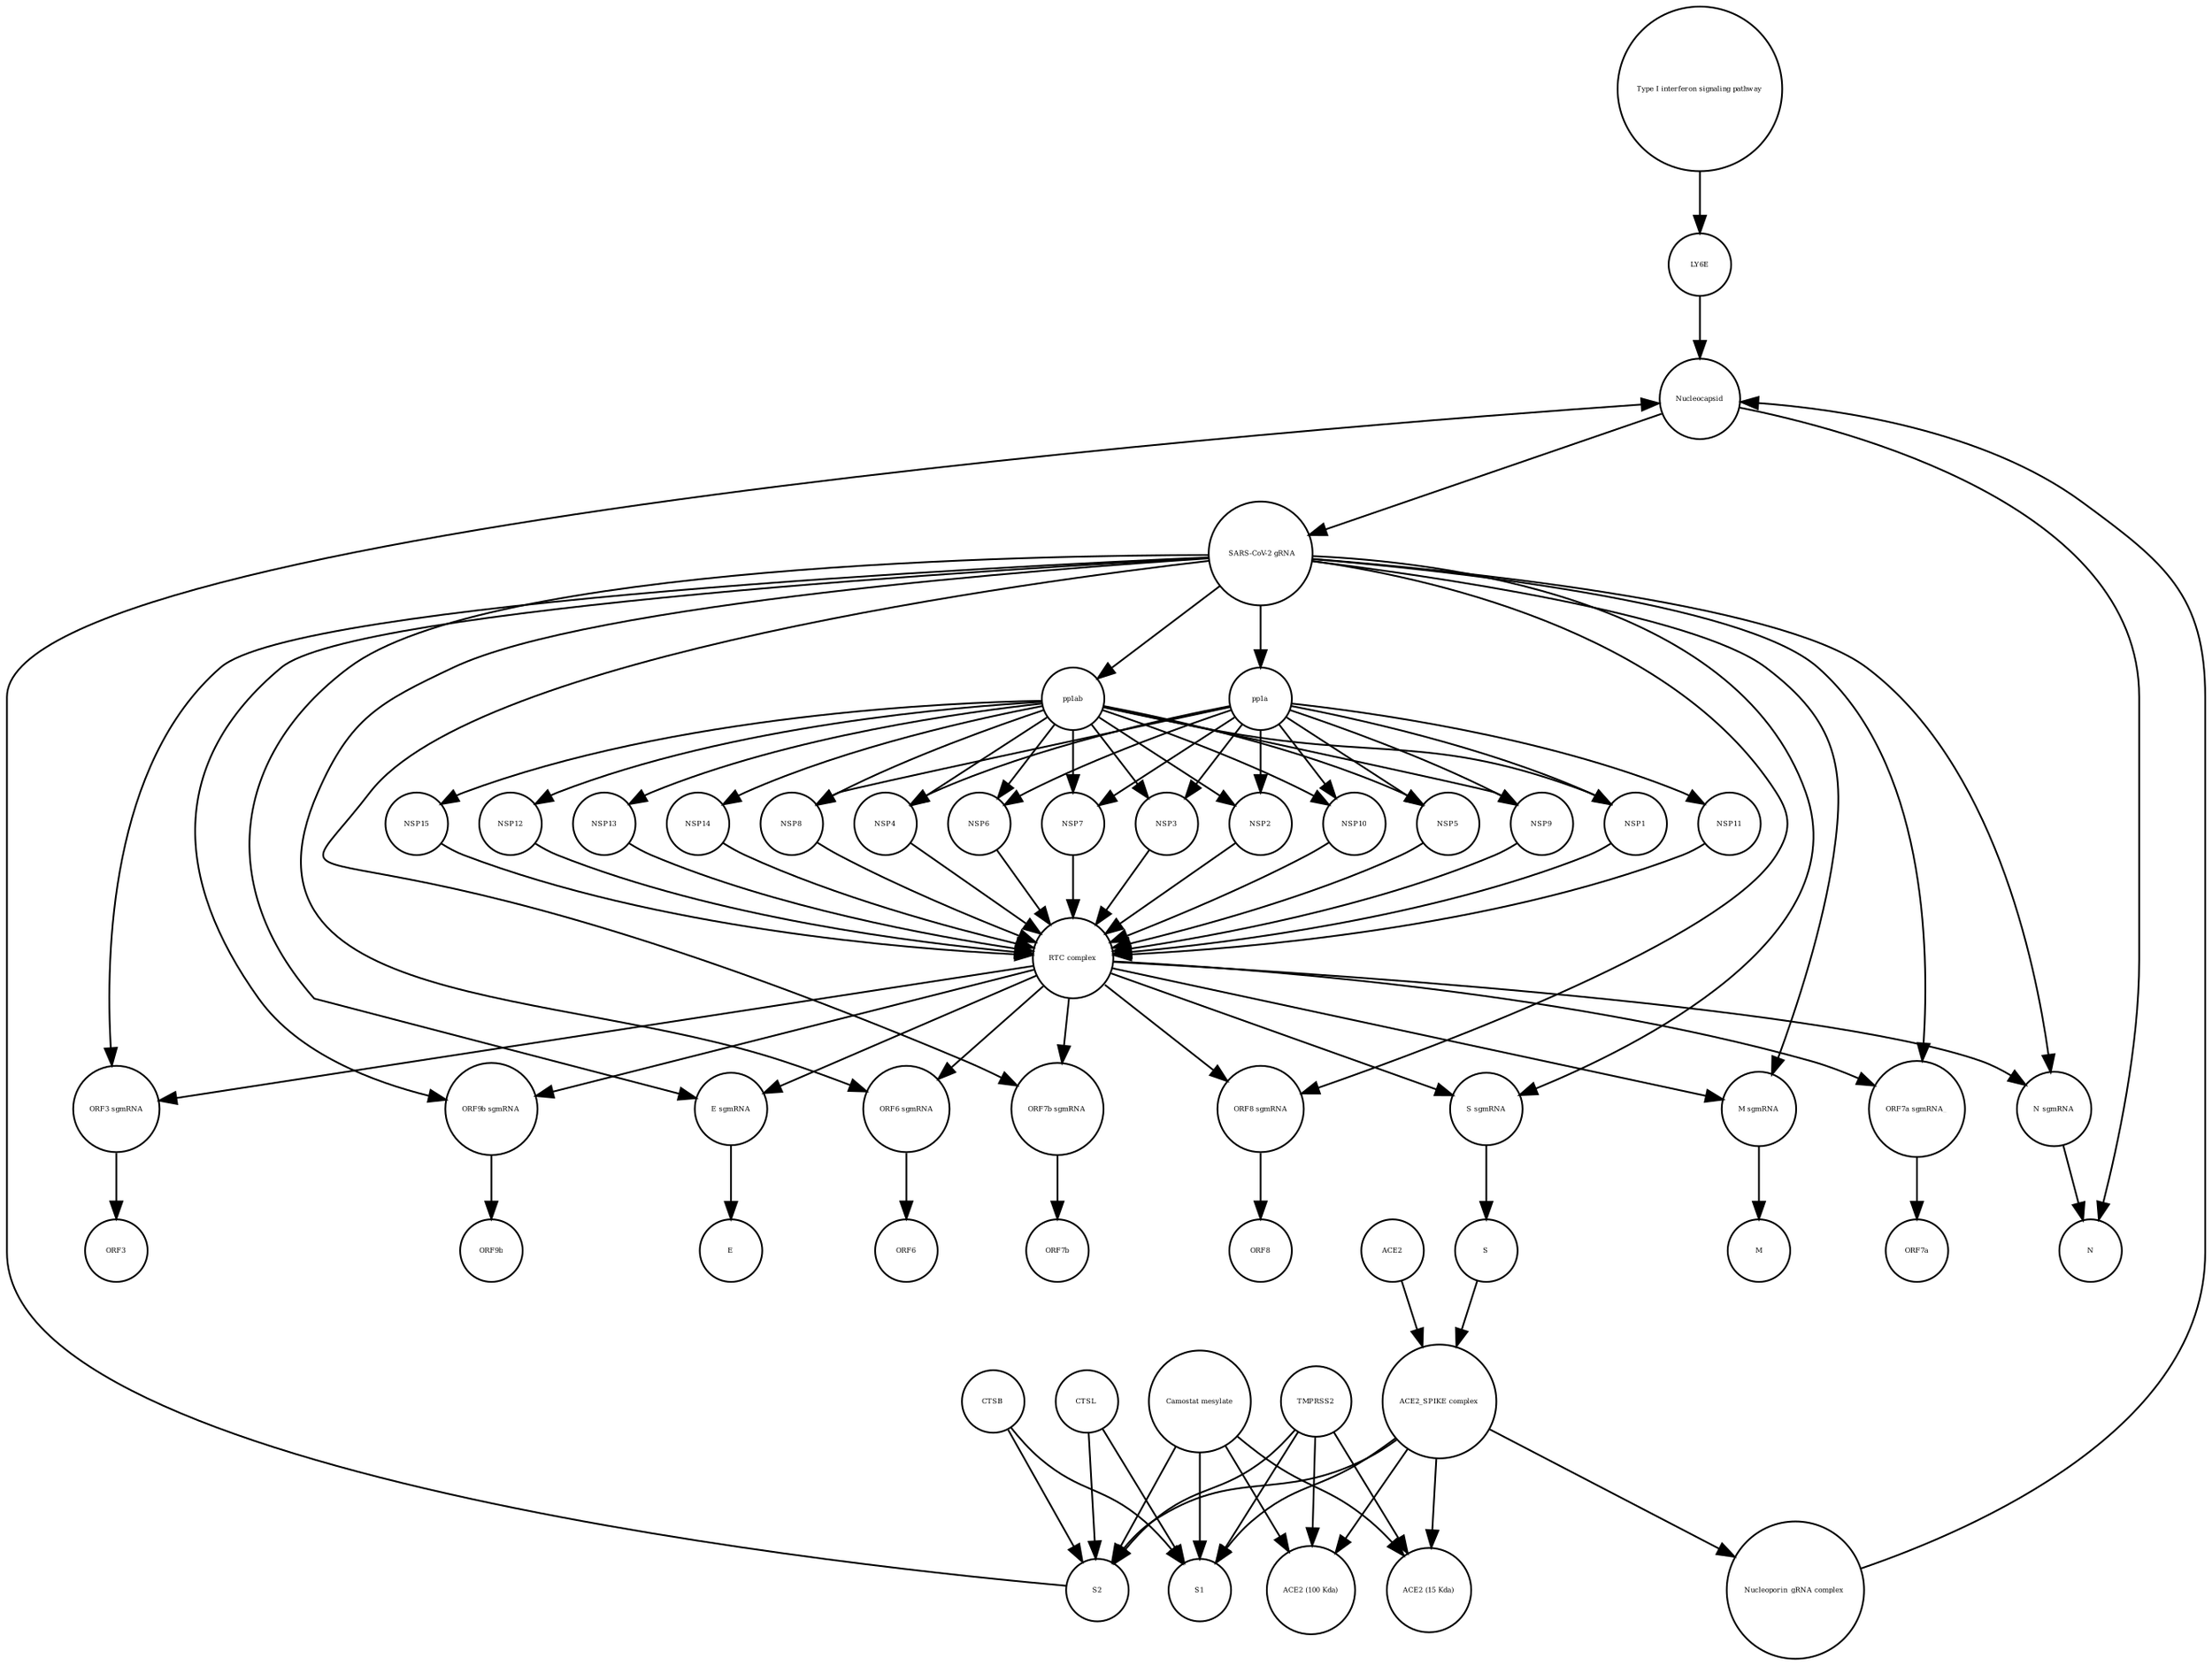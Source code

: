strict digraph  {
"Type I interferon signaling pathway" [annotation="", bipartite=0, cls=phenotype, fontsize=4, label="Type I interferon signaling pathway", shape=circle];
LY6E [annotation="", bipartite=0, cls=macromolecule, fontsize=4, label=LY6E, shape=circle];
N [annotation="", bipartite=0, cls=macromolecule, fontsize=4, label=N, shape=circle];
pp1a [annotation="", bipartite=0, cls=macromolecule, fontsize=4, label=pp1a, shape=circle];
"S sgmRNA" [annotation="", bipartite=0, cls="nucleic acid feature", fontsize=4, label="S sgmRNA", shape=circle];
NSP10 [annotation="", bipartite=0, cls=macromolecule, fontsize=4, label=NSP10, shape=circle];
S1 [annotation="", bipartite=0, cls=macromolecule, fontsize=4, label=S1, shape=circle];
pp1ab [annotation="", bipartite=0, cls=macromolecule, fontsize=4, label=pp1ab, shape=circle];
ORF6 [annotation="", bipartite=0, cls=macromolecule, fontsize=4, label=ORF6, shape=circle];
NSP12 [annotation="", bipartite=0, cls=macromolecule, fontsize=4, label=NSP12, shape=circle];
ORF8 [annotation="", bipartite=0, cls=macromolecule, fontsize=4, label=ORF8, shape=circle];
NSP5 [annotation="", bipartite=0, cls=macromolecule, fontsize=4, label=NSP5, shape=circle];
"ORF6 sgmRNA" [annotation="", bipartite=0, cls="nucleic acid feature", fontsize=4, label="ORF6 sgmRNA", shape=circle];
NSP9 [annotation="", bipartite=0, cls=macromolecule, fontsize=4, label=NSP9, shape=circle];
Nucleocapsid [annotation="", bipartite=0, cls=complex, fontsize=4, label=Nucleocapsid, shape=circle];
M [annotation="", bipartite=0, cls=macromolecule, fontsize=4, label=M, shape=circle];
S [annotation="", bipartite=0, cls=macromolecule, fontsize=4, label=S, shape=circle];
"ORF7b sgmRNA" [annotation="", bipartite=0, cls="nucleic acid feature", fontsize=4, label="ORF7b sgmRNA", shape=circle];
ACE2 [annotation="", bipartite=0, cls=macromolecule, fontsize=4, label=ACE2, shape=circle];
NSP1 [annotation="", bipartite=0, cls=macromolecule, fontsize=4, label=NSP1, shape=circle];
ORF3 [annotation="", bipartite=0, cls=macromolecule, fontsize=4, label=ORF3, shape=circle];
NSP8 [annotation="", bipartite=0, cls=macromolecule, fontsize=4, label=NSP8, shape=circle];
"N sgmRNA" [annotation="", bipartite=0, cls="nucleic acid feature", fontsize=4, label="N sgmRNA", shape=circle];
ORF9b [annotation="", bipartite=0, cls=macromolecule, fontsize=4, label=ORF9b, shape=circle];
NSP13 [annotation="", bipartite=0, cls=macromolecule, fontsize=4, label=NSP13, shape=circle];
ORF7b [annotation="", bipartite=0, cls=macromolecule, fontsize=4, label=ORF7b, shape=circle];
CTSL [annotation="", bipartite=0, cls=macromolecule, fontsize=4, label=CTSL, shape=circle];
NSP11 [annotation="", bipartite=0, cls=macromolecule, fontsize=4, label=NSP11, shape=circle];
"ORF8 sgmRNA" [annotation="", bipartite=0, cls="nucleic acid feature", fontsize=4, label="ORF8 sgmRNA", shape=circle];
TMPRSS2 [annotation="", bipartite=0, cls=macromolecule, fontsize=4, label=TMPRSS2, shape=circle];
"ACE2 (15 Kda)" [annotation="", bipartite=0, cls=macromolecule, fontsize=4, label="ACE2 (15 Kda)", shape=circle];
CTSB [annotation="", bipartite=0, cls=macromolecule, fontsize=4, label=CTSB, shape=circle];
NSP14 [annotation="", bipartite=0, cls=macromolecule, fontsize=4, label=NSP14, shape=circle];
"M sgmRNA" [annotation="", bipartite=0, cls="nucleic acid feature", fontsize=4, label="M sgmRNA", shape=circle];
NSP4 [annotation="", bipartite=0, cls=macromolecule, fontsize=4, label=NSP4, shape=circle];
E [annotation="", bipartite=0, cls=macromolecule, fontsize=4, label=E, shape=circle];
NSP6 [annotation="", bipartite=0, cls=macromolecule, fontsize=4, label=NSP6, shape=circle];
"ORF7a sgmRNA_" [annotation="", bipartite=0, cls="nucleic acid feature", fontsize=4, label="ORF7a sgmRNA_", shape=circle];
"ACE2 (100 Kda)" [annotation="", bipartite=0, cls=macromolecule, fontsize=4, label="ACE2 (100 Kda)", shape=circle];
"ACE2_SPIKE complex" [annotation="", bipartite=0, cls=complex, fontsize=4, label="ACE2_SPIKE complex", shape=circle];
"RTC complex" [annotation="", bipartite=0, cls=complex, fontsize=4, label="RTC complex", shape=circle];
NSP7 [annotation="", bipartite=0, cls=macromolecule, fontsize=4, label=NSP7, shape=circle];
S2 [annotation="", bipartite=0, cls=macromolecule, fontsize=4, label=S2, shape=circle];
NSP15 [annotation="", bipartite=0, cls=macromolecule, fontsize=4, label=NSP15, shape=circle];
NSP3 [annotation="", bipartite=0, cls=macromolecule, fontsize=4, label=NSP3, shape=circle];
"Nucleoporin_gRNA complex " [annotation="", bipartite=0, cls=complex, fontsize=4, label="Nucleoporin_gRNA complex ", shape=circle];
NSP2 [annotation="", bipartite=0, cls=macromolecule, fontsize=4, label=NSP2, shape=circle];
"Camostat mesylate" [annotation="urn_miriam_pubchem.compound_2536", bipartite=0, cls="simple chemical", fontsize=4, label="Camostat mesylate", shape=circle];
ORF7a [annotation="", bipartite=0, cls=macromolecule, fontsize=4, label=ORF7a, shape=circle];
"ORF3 sgmRNA" [annotation="", bipartite=0, cls="nucleic acid feature", fontsize=4, label="ORF3 sgmRNA", shape=circle];
" SARS-CoV-2 gRNA" [annotation="", bipartite=0, cls="nucleic acid feature", fontsize=4, label=" SARS-CoV-2 gRNA", shape=circle];
"ORF9b sgmRNA" [annotation="", bipartite=0, cls="nucleic acid feature", fontsize=4, label="ORF9b sgmRNA", shape=circle];
"E sgmRNA" [annotation="", bipartite=0, cls="nucleic acid feature", fontsize=4, label="E sgmRNA", shape=circle];
"Type I interferon signaling pathway" -> LY6E  [annotation="", interaction_type=stimulation];
LY6E -> Nucleocapsid  [annotation="urn_miriam_doi_10.1101%2F2020.03.05.979260|urn_miriam_doi_10.1101%2F2020.04.02.021469", interaction_type=inhibition];
pp1a -> NSP7  [annotation=urn_miriam_pubmed_31226023, interaction_type=catalysis];
pp1a -> NSP11  [annotation=urn_miriam_pubmed_31226023, interaction_type=catalysis];
pp1a -> NSP3  [annotation=urn_miriam_pubmed_31226023, interaction_type=catalysis];
pp1a -> NSP10  [annotation=urn_miriam_pubmed_31226023, interaction_type=catalysis];
pp1a -> NSP1  [annotation=urn_miriam_pubmed_31226023, interaction_type=catalysis];
pp1a -> NSP2  [annotation=urn_miriam_pubmed_31226023, interaction_type=catalysis];
pp1a -> NSP4  [annotation=urn_miriam_pubmed_31226023, interaction_type=catalysis];
pp1a -> NSP8  [annotation=urn_miriam_pubmed_31226023, interaction_type=catalysis];
pp1a -> NSP5  [annotation=urn_miriam_pubmed_31226023, interaction_type=catalysis];
pp1a -> NSP6  [annotation=urn_miriam_pubmed_31226023, interaction_type=catalysis];
pp1a -> NSP9  [annotation=urn_miriam_pubmed_31226023, interaction_type=catalysis];
"S sgmRNA" -> S  [annotation="", interaction_type=production];
NSP10 -> "RTC complex"  [annotation="", interaction_type=production];
pp1ab -> NSP7  [annotation=urn_miriam_pubmed_31226023, interaction_type=catalysis];
pp1ab -> NSP15  [annotation=urn_miriam_pubmed_31226023, interaction_type=catalysis];
pp1ab -> NSP9  [annotation=urn_miriam_pubmed_31226023, interaction_type=catalysis];
pp1ab -> NSP14  [annotation=urn_miriam_pubmed_31226023, interaction_type=catalysis];
pp1ab -> NSP3  [annotation=urn_miriam_pubmed_31226023, interaction_type=catalysis];
pp1ab -> NSP1  [annotation=urn_miriam_pubmed_31226023, interaction_type=catalysis];
pp1ab -> NSP2  [annotation=urn_miriam_pubmed_31226023, interaction_type=catalysis];
pp1ab -> NSP12  [annotation=urn_miriam_pubmed_31226023, interaction_type=catalysis];
pp1ab -> NSP4  [annotation=urn_miriam_pubmed_31226023, interaction_type=catalysis];
pp1ab -> NSP10  [annotation=urn_miriam_pubmed_31226023, interaction_type=catalysis];
pp1ab -> NSP8  [annotation=urn_miriam_pubmed_31226023, interaction_type=catalysis];
pp1ab -> NSP5  [annotation=urn_miriam_pubmed_31226023, interaction_type=catalysis];
pp1ab -> NSP6  [annotation=urn_miriam_pubmed_31226023, interaction_type=catalysis];
pp1ab -> NSP13  [annotation=urn_miriam_pubmed_31226023, interaction_type=catalysis];
NSP12 -> "RTC complex"  [annotation="", interaction_type=production];
NSP5 -> "RTC complex"  [annotation="", interaction_type=production];
"ORF6 sgmRNA" -> ORF6  [annotation="", interaction_type=production];
NSP9 -> "RTC complex"  [annotation="", interaction_type=production];
Nucleocapsid -> N  [annotation="", interaction_type=production];
Nucleocapsid -> " SARS-CoV-2 gRNA"  [annotation="", interaction_type=production];
S -> "ACE2_SPIKE complex"  [annotation="", interaction_type=production];
"ORF7b sgmRNA" -> ORF7b  [annotation="", interaction_type=production];
ACE2 -> "ACE2_SPIKE complex"  [annotation="", interaction_type=production];
NSP1 -> "RTC complex"  [annotation="", interaction_type=production];
NSP8 -> "RTC complex"  [annotation="", interaction_type=production];
"N sgmRNA" -> N  [annotation="", interaction_type=production];
NSP13 -> "RTC complex"  [annotation="", interaction_type=production];
CTSL -> S2  [annotation=urn_miriam_pubmed_32142651, interaction_type=catalysis];
CTSL -> S1  [annotation=urn_miriam_pubmed_32142651, interaction_type=catalysis];
NSP11 -> "RTC complex"  [annotation="", interaction_type=production];
"ORF8 sgmRNA" -> ORF8  [annotation="", interaction_type=production];
TMPRSS2 -> S2  [annotation="urn_miriam_pubmed_32142651|urn_miriam_pubmed_32094589|urn_miriam_pubmed_24227843", interaction_type=catalysis];
TMPRSS2 -> "ACE2 (15 Kda)"  [annotation="urn_miriam_pubmed_32142651|urn_miriam_pubmed_32094589|urn_miriam_pubmed_24227843", interaction_type=catalysis];
TMPRSS2 -> "ACE2 (100 Kda)"  [annotation="urn_miriam_pubmed_32142651|urn_miriam_pubmed_32094589|urn_miriam_pubmed_24227843", interaction_type=catalysis];
TMPRSS2 -> S1  [annotation="urn_miriam_pubmed_32142651|urn_miriam_pubmed_32094589|urn_miriam_pubmed_24227843", interaction_type=catalysis];
CTSB -> S2  [annotation=urn_miriam_pubmed_32142651, interaction_type=catalysis];
CTSB -> S1  [annotation=urn_miriam_pubmed_32142651, interaction_type=catalysis];
NSP14 -> "RTC complex"  [annotation="", interaction_type=production];
"M sgmRNA" -> M  [annotation="", interaction_type=production];
NSP4 -> "RTC complex"  [annotation="", interaction_type=production];
NSP6 -> "RTC complex"  [annotation="", interaction_type=production];
"ORF7a sgmRNA_" -> ORF7a  [annotation="", interaction_type=production];
"ACE2_SPIKE complex" -> S2  [annotation="", interaction_type=production];
"ACE2_SPIKE complex" -> "ACE2 (15 Kda)"  [annotation="", interaction_type=production];
"ACE2_SPIKE complex" -> S1  [annotation="", interaction_type=production];
"ACE2_SPIKE complex" -> "ACE2 (100 Kda)"  [annotation="", interaction_type=production];
"ACE2_SPIKE complex" -> "Nucleoporin_gRNA complex "  [annotation="urn_miriam_pubmed_32142651|urn_miriam_pubmed_32094589", interaction_type=stimulation];
"RTC complex" -> "ORF8 sgmRNA"  [annotation=urn_miriam_pubmed_31226023, interaction_type="necessary stimulation"];
"RTC complex" -> "ORF7b sgmRNA"  [annotation=urn_miriam_pubmed_31226023, interaction_type="necessary stimulation"];
"RTC complex" -> "S sgmRNA"  [annotation=urn_miriam_pubmed_31226023, interaction_type="necessary stimulation"];
"RTC complex" -> "N sgmRNA"  [annotation=urn_miriam_pubmed_31226023, interaction_type="necessary stimulation"];
"RTC complex" -> "M sgmRNA"  [annotation=urn_miriam_pubmed_31226023, interaction_type="necessary stimulation"];
"RTC complex" -> "ORF3 sgmRNA"  [annotation=urn_miriam_pubmed_31226023, interaction_type="necessary stimulation"];
"RTC complex" -> "ORF9b sgmRNA"  [annotation=urn_miriam_pubmed_31226023, interaction_type="necessary stimulation"];
"RTC complex" -> "ORF6 sgmRNA"  [annotation=urn_miriam_pubmed_31226023, interaction_type="necessary stimulation"];
"RTC complex" -> "E sgmRNA"  [annotation=urn_miriam_pubmed_31226023, interaction_type="necessary stimulation"];
"RTC complex" -> "ORF7a sgmRNA_"  [annotation=urn_miriam_pubmed_31226023, interaction_type="necessary stimulation"];
NSP7 -> "RTC complex"  [annotation="", interaction_type=production];
S2 -> Nucleocapsid  [annotation="", interaction_type=stimulation];
NSP15 -> "RTC complex"  [annotation="", interaction_type=production];
NSP3 -> "RTC complex"  [annotation="", interaction_type=production];
"Nucleoporin_gRNA complex " -> Nucleocapsid  [annotation="", interaction_type=production];
NSP2 -> "RTC complex"  [annotation="", interaction_type=production];
"Camostat mesylate" -> S2  [annotation="urn_miriam_pubmed_32142651|urn_miriam_pubmed_32094589|urn_miriam_pubmed_24227843", interaction_type=inhibition];
"Camostat mesylate" -> "ACE2 (15 Kda)"  [annotation="urn_miriam_pubmed_32142651|urn_miriam_pubmed_32094589|urn_miriam_pubmed_24227843", interaction_type=inhibition];
"Camostat mesylate" -> "ACE2 (100 Kda)"  [annotation="urn_miriam_pubmed_32142651|urn_miriam_pubmed_32094589|urn_miriam_pubmed_24227843", interaction_type=inhibition];
"Camostat mesylate" -> S1  [annotation="urn_miriam_pubmed_32142651|urn_miriam_pubmed_32094589|urn_miriam_pubmed_24227843", interaction_type=inhibition];
"ORF3 sgmRNA" -> ORF3  [annotation="", interaction_type=production];
" SARS-CoV-2 gRNA" -> pp1a  [annotation="", interaction_type=production];
" SARS-CoV-2 gRNA" -> pp1ab  [annotation="", interaction_type=production];
" SARS-CoV-2 gRNA" -> "ORF8 sgmRNA"  [annotation="", interaction_type=production];
" SARS-CoV-2 gRNA" -> "ORF7b sgmRNA"  [annotation="", interaction_type=production];
" SARS-CoV-2 gRNA" -> "S sgmRNA"  [annotation="", interaction_type=production];
" SARS-CoV-2 gRNA" -> "N sgmRNA"  [annotation="", interaction_type=production];
" SARS-CoV-2 gRNA" -> "M sgmRNA"  [annotation="", interaction_type=production];
" SARS-CoV-2 gRNA" -> "ORF3 sgmRNA"  [annotation="", interaction_type=production];
" SARS-CoV-2 gRNA" -> "ORF9b sgmRNA"  [annotation="", interaction_type=production];
" SARS-CoV-2 gRNA" -> "ORF6 sgmRNA"  [annotation="", interaction_type=production];
" SARS-CoV-2 gRNA" -> "E sgmRNA"  [annotation="", interaction_type=production];
" SARS-CoV-2 gRNA" -> "ORF7a sgmRNA_"  [annotation="", interaction_type=production];
"ORF9b sgmRNA" -> ORF9b  [annotation="", interaction_type=production];
"E sgmRNA" -> E  [annotation="", interaction_type=production];
}
